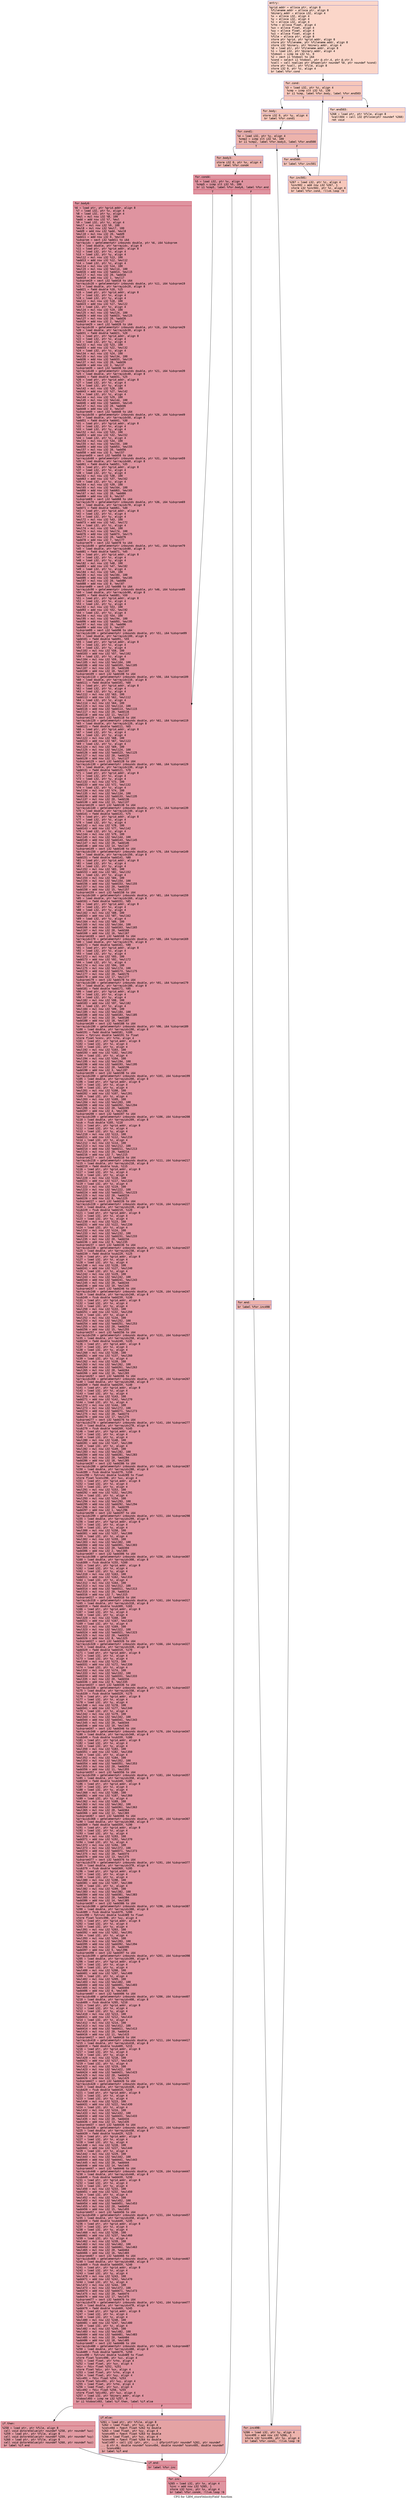 digraph "CFG for 'LBM_storeVelocityField' function" {
	label="CFG for 'LBM_storeVelocityField' function";

	Node0x5598b3dcbe60 [shape=record,color="#3d50c3ff", style=filled, fillcolor="#f6a38570" fontname="Courier",label="{entry:\l|  %grid.addr = alloca ptr, align 8\l  %filename.addr = alloca ptr, align 8\l  %binary.addr = alloca i32, align 4\l  %x = alloca i32, align 4\l  %y = alloca i32, align 4\l  %z = alloca i32, align 4\l  %rho = alloca float, align 4\l  %ux = alloca float, align 4\l  %uy = alloca float, align 4\l  %uz = alloca float, align 4\l  %file = alloca ptr, align 8\l  store ptr %grid, ptr %grid.addr, align 8\l  store ptr %filename, ptr %filename.addr, align 8\l  store i32 %binary, ptr %binary.addr, align 4\l  %0 = load ptr, ptr %filename.addr, align 8\l  %1 = load i32, ptr %binary.addr, align 4\l  %tobool = icmp ne i32 %1, 0\l  %2 = zext i1 %tobool to i64\l  %cond = select i1 %tobool, ptr @.str.4, ptr @.str.5\l  %call = call noalias ptr @fopen(ptr noundef %0, ptr noundef %cond)\l  store ptr %call, ptr %file, align 8\l  store i32 0, ptr %z, align 4\l  br label %for.cond\l}"];
	Node0x5598b3dcbe60 -> Node0x5598b3dd5670[tooltip="entry -> for.cond\nProbability 100.00%" ];
	Node0x5598b3dd5670 [shape=record,color="#3d50c3ff", style=filled, fillcolor="#ec7f6370" fontname="Courier",label="{for.cond:\l|  %3 = load i32, ptr %z, align 4\l  %cmp = icmp slt i32 %3, 130\l  br i1 %cmp, label %for.body, label %for.end503\l|{<s0>T|<s1>F}}"];
	Node0x5598b3dd5670:s0 -> Node0x5598b3dd5860[tooltip="for.cond -> for.body\nProbability 96.88%" ];
	Node0x5598b3dd5670:s1 -> Node0x5598b3dd58e0[tooltip="for.cond -> for.end503\nProbability 3.12%" ];
	Node0x5598b3dd5860 [shape=record,color="#3d50c3ff", style=filled, fillcolor="#ec7f6370" fontname="Courier",label="{for.body:\l|  store i32 0, ptr %y, align 4\l  br label %for.cond1\l}"];
	Node0x5598b3dd5860 -> Node0x5598b3dd5ab0[tooltip="for.body -> for.cond1\nProbability 100.00%" ];
	Node0x5598b3dd5ab0 [shape=record,color="#3d50c3ff", style=filled, fillcolor="#d6524470" fontname="Courier",label="{for.cond1:\l|  %4 = load i32, ptr %y, align 4\l  %cmp2 = icmp slt i32 %4, 100\l  br i1 %cmp2, label %for.body3, label %for.end500\l|{<s0>T|<s1>F}}"];
	Node0x5598b3dd5ab0:s0 -> Node0x5598b3dd5cd0[tooltip="for.cond1 -> for.body3\nProbability 96.88%" ];
	Node0x5598b3dd5ab0:s1 -> Node0x5598b3dd6070[tooltip="for.cond1 -> for.end500\nProbability 3.12%" ];
	Node0x5598b3dd5cd0 [shape=record,color="#3d50c3ff", style=filled, fillcolor="#d6524470" fontname="Courier",label="{for.body3:\l|  store i32 0, ptr %x, align 4\l  br label %for.cond4\l}"];
	Node0x5598b3dd5cd0 -> Node0x5598b3dd6240[tooltip="for.body3 -> for.cond4\nProbability 100.00%" ];
	Node0x5598b3dd6240 [shape=record,color="#b70d28ff", style=filled, fillcolor="#b70d2870" fontname="Courier",label="{for.cond4:\l|  %5 = load i32, ptr %x, align 4\l  %cmp5 = icmp slt i32 %5, 100\l  br i1 %cmp5, label %for.body6, label %for.end\l|{<s0>T|<s1>F}}"];
	Node0x5598b3dd6240:s0 -> Node0x5598b3dd6460[tooltip="for.cond4 -> for.body6\nProbability 96.88%" ];
	Node0x5598b3dd6240:s1 -> Node0x5598b3dd64e0[tooltip="for.cond4 -> for.end\nProbability 3.12%" ];
	Node0x5598b3dd6460 [shape=record,color="#b70d28ff", style=filled, fillcolor="#b70d2870" fontname="Courier",label="{for.body6:\l|  %6 = load ptr, ptr %grid.addr, align 8\l  %7 = load i32, ptr %x, align 4\l  %8 = load i32, ptr %y, align 4\l  %mul = mul nsw i32 %8, 100\l  %add = add nsw i32 %7, %mul\l  %9 = load i32, ptr %z, align 4\l  %mul7 = mul nsw i32 %9, 100\l  %mul8 = mul nsw i32 %mul7, 100\l  %add9 = add nsw i32 %add, %mul8\l  %mul10 = mul nsw i32 20, %add9\l  %add11 = add nsw i32 0, %mul10\l  %idxprom = sext i32 %add11 to i64\l  %arrayidx = getelementptr inbounds double, ptr %6, i64 %idxprom\l  %10 = load double, ptr %arrayidx, align 8\l  %11 = load ptr, ptr %grid.addr, align 8\l  %12 = load i32, ptr %x, align 4\l  %13 = load i32, ptr %y, align 4\l  %mul12 = mul nsw i32 %13, 100\l  %add13 = add nsw i32 %12, %mul12\l  %14 = load i32, ptr %z, align 4\l  %mul14 = mul nsw i32 %14, 100\l  %mul15 = mul nsw i32 %mul14, 100\l  %add16 = add nsw i32 %add13, %mul15\l  %mul17 = mul nsw i32 20, %add16\l  %add18 = add nsw i32 1, %mul17\l  %idxprom19 = sext i32 %add18 to i64\l  %arrayidx20 = getelementptr inbounds double, ptr %11, i64 %idxprom19\l  %15 = load double, ptr %arrayidx20, align 8\l  %add21 = fadd double %10, %15\l  %16 = load ptr, ptr %grid.addr, align 8\l  %17 = load i32, ptr %x, align 4\l  %18 = load i32, ptr %y, align 4\l  %mul22 = mul nsw i32 %18, 100\l  %add23 = add nsw i32 %17, %mul22\l  %19 = load i32, ptr %z, align 4\l  %mul24 = mul nsw i32 %19, 100\l  %mul25 = mul nsw i32 %mul24, 100\l  %add26 = add nsw i32 %add23, %mul25\l  %mul27 = mul nsw i32 20, %add26\l  %add28 = add nsw i32 2, %mul27\l  %idxprom29 = sext i32 %add28 to i64\l  %arrayidx30 = getelementptr inbounds double, ptr %16, i64 %idxprom29\l  %20 = load double, ptr %arrayidx30, align 8\l  %add31 = fadd double %add21, %20\l  %21 = load ptr, ptr %grid.addr, align 8\l  %22 = load i32, ptr %x, align 4\l  %23 = load i32, ptr %y, align 4\l  %mul32 = mul nsw i32 %23, 100\l  %add33 = add nsw i32 %22, %mul32\l  %24 = load i32, ptr %z, align 4\l  %mul34 = mul nsw i32 %24, 100\l  %mul35 = mul nsw i32 %mul34, 100\l  %add36 = add nsw i32 %add33, %mul35\l  %mul37 = mul nsw i32 20, %add36\l  %add38 = add nsw i32 3, %mul37\l  %idxprom39 = sext i32 %add38 to i64\l  %arrayidx40 = getelementptr inbounds double, ptr %21, i64 %idxprom39\l  %25 = load double, ptr %arrayidx40, align 8\l  %add41 = fadd double %add31, %25\l  %26 = load ptr, ptr %grid.addr, align 8\l  %27 = load i32, ptr %x, align 4\l  %28 = load i32, ptr %y, align 4\l  %mul42 = mul nsw i32 %28, 100\l  %add43 = add nsw i32 %27, %mul42\l  %29 = load i32, ptr %z, align 4\l  %mul44 = mul nsw i32 %29, 100\l  %mul45 = mul nsw i32 %mul44, 100\l  %add46 = add nsw i32 %add43, %mul45\l  %mul47 = mul nsw i32 20, %add46\l  %add48 = add nsw i32 4, %mul47\l  %idxprom49 = sext i32 %add48 to i64\l  %arrayidx50 = getelementptr inbounds double, ptr %26, i64 %idxprom49\l  %30 = load double, ptr %arrayidx50, align 8\l  %add51 = fadd double %add41, %30\l  %31 = load ptr, ptr %grid.addr, align 8\l  %32 = load i32, ptr %x, align 4\l  %33 = load i32, ptr %y, align 4\l  %mul52 = mul nsw i32 %33, 100\l  %add53 = add nsw i32 %32, %mul52\l  %34 = load i32, ptr %z, align 4\l  %mul54 = mul nsw i32 %34, 100\l  %mul55 = mul nsw i32 %mul54, 100\l  %add56 = add nsw i32 %add53, %mul55\l  %mul57 = mul nsw i32 20, %add56\l  %add58 = add nsw i32 5, %mul57\l  %idxprom59 = sext i32 %add58 to i64\l  %arrayidx60 = getelementptr inbounds double, ptr %31, i64 %idxprom59\l  %35 = load double, ptr %arrayidx60, align 8\l  %add61 = fadd double %add51, %35\l  %36 = load ptr, ptr %grid.addr, align 8\l  %37 = load i32, ptr %x, align 4\l  %38 = load i32, ptr %y, align 4\l  %mul62 = mul nsw i32 %38, 100\l  %add63 = add nsw i32 %37, %mul62\l  %39 = load i32, ptr %z, align 4\l  %mul64 = mul nsw i32 %39, 100\l  %mul65 = mul nsw i32 %mul64, 100\l  %add66 = add nsw i32 %add63, %mul65\l  %mul67 = mul nsw i32 20, %add66\l  %add68 = add nsw i32 6, %mul67\l  %idxprom69 = sext i32 %add68 to i64\l  %arrayidx70 = getelementptr inbounds double, ptr %36, i64 %idxprom69\l  %40 = load double, ptr %arrayidx70, align 8\l  %add71 = fadd double %add61, %40\l  %41 = load ptr, ptr %grid.addr, align 8\l  %42 = load i32, ptr %x, align 4\l  %43 = load i32, ptr %y, align 4\l  %mul72 = mul nsw i32 %43, 100\l  %add73 = add nsw i32 %42, %mul72\l  %44 = load i32, ptr %z, align 4\l  %mul74 = mul nsw i32 %44, 100\l  %mul75 = mul nsw i32 %mul74, 100\l  %add76 = add nsw i32 %add73, %mul75\l  %mul77 = mul nsw i32 20, %add76\l  %add78 = add nsw i32 7, %mul77\l  %idxprom79 = sext i32 %add78 to i64\l  %arrayidx80 = getelementptr inbounds double, ptr %41, i64 %idxprom79\l  %45 = load double, ptr %arrayidx80, align 8\l  %add81 = fadd double %add71, %45\l  %46 = load ptr, ptr %grid.addr, align 8\l  %47 = load i32, ptr %x, align 4\l  %48 = load i32, ptr %y, align 4\l  %mul82 = mul nsw i32 %48, 100\l  %add83 = add nsw i32 %47, %mul82\l  %49 = load i32, ptr %z, align 4\l  %mul84 = mul nsw i32 %49, 100\l  %mul85 = mul nsw i32 %mul84, 100\l  %add86 = add nsw i32 %add83, %mul85\l  %mul87 = mul nsw i32 20, %add86\l  %add88 = add nsw i32 8, %mul87\l  %idxprom89 = sext i32 %add88 to i64\l  %arrayidx90 = getelementptr inbounds double, ptr %46, i64 %idxprom89\l  %50 = load double, ptr %arrayidx90, align 8\l  %add91 = fadd double %add81, %50\l  %51 = load ptr, ptr %grid.addr, align 8\l  %52 = load i32, ptr %x, align 4\l  %53 = load i32, ptr %y, align 4\l  %mul92 = mul nsw i32 %53, 100\l  %add93 = add nsw i32 %52, %mul92\l  %54 = load i32, ptr %z, align 4\l  %mul94 = mul nsw i32 %54, 100\l  %mul95 = mul nsw i32 %mul94, 100\l  %add96 = add nsw i32 %add93, %mul95\l  %mul97 = mul nsw i32 20, %add96\l  %add98 = add nsw i32 9, %mul97\l  %idxprom99 = sext i32 %add98 to i64\l  %arrayidx100 = getelementptr inbounds double, ptr %51, i64 %idxprom99\l  %55 = load double, ptr %arrayidx100, align 8\l  %add101 = fadd double %add91, %55\l  %56 = load ptr, ptr %grid.addr, align 8\l  %57 = load i32, ptr %x, align 4\l  %58 = load i32, ptr %y, align 4\l  %mul102 = mul nsw i32 %58, 100\l  %add103 = add nsw i32 %57, %mul102\l  %59 = load i32, ptr %z, align 4\l  %mul104 = mul nsw i32 %59, 100\l  %mul105 = mul nsw i32 %mul104, 100\l  %add106 = add nsw i32 %add103, %mul105\l  %mul107 = mul nsw i32 20, %add106\l  %add108 = add nsw i32 10, %mul107\l  %idxprom109 = sext i32 %add108 to i64\l  %arrayidx110 = getelementptr inbounds double, ptr %56, i64 %idxprom109\l  %60 = load double, ptr %arrayidx110, align 8\l  %add111 = fadd double %add101, %60\l  %61 = load ptr, ptr %grid.addr, align 8\l  %62 = load i32, ptr %x, align 4\l  %63 = load i32, ptr %y, align 4\l  %mul112 = mul nsw i32 %63, 100\l  %add113 = add nsw i32 %62, %mul112\l  %64 = load i32, ptr %z, align 4\l  %mul114 = mul nsw i32 %64, 100\l  %mul115 = mul nsw i32 %mul114, 100\l  %add116 = add nsw i32 %add113, %mul115\l  %mul117 = mul nsw i32 20, %add116\l  %add118 = add nsw i32 11, %mul117\l  %idxprom119 = sext i32 %add118 to i64\l  %arrayidx120 = getelementptr inbounds double, ptr %61, i64 %idxprom119\l  %65 = load double, ptr %arrayidx120, align 8\l  %add121 = fadd double %add111, %65\l  %66 = load ptr, ptr %grid.addr, align 8\l  %67 = load i32, ptr %x, align 4\l  %68 = load i32, ptr %y, align 4\l  %mul122 = mul nsw i32 %68, 100\l  %add123 = add nsw i32 %67, %mul122\l  %69 = load i32, ptr %z, align 4\l  %mul124 = mul nsw i32 %69, 100\l  %mul125 = mul nsw i32 %mul124, 100\l  %add126 = add nsw i32 %add123, %mul125\l  %mul127 = mul nsw i32 20, %add126\l  %add128 = add nsw i32 12, %mul127\l  %idxprom129 = sext i32 %add128 to i64\l  %arrayidx130 = getelementptr inbounds double, ptr %66, i64 %idxprom129\l  %70 = load double, ptr %arrayidx130, align 8\l  %add131 = fadd double %add121, %70\l  %71 = load ptr, ptr %grid.addr, align 8\l  %72 = load i32, ptr %x, align 4\l  %73 = load i32, ptr %y, align 4\l  %mul132 = mul nsw i32 %73, 100\l  %add133 = add nsw i32 %72, %mul132\l  %74 = load i32, ptr %z, align 4\l  %mul134 = mul nsw i32 %74, 100\l  %mul135 = mul nsw i32 %mul134, 100\l  %add136 = add nsw i32 %add133, %mul135\l  %mul137 = mul nsw i32 20, %add136\l  %add138 = add nsw i32 13, %mul137\l  %idxprom139 = sext i32 %add138 to i64\l  %arrayidx140 = getelementptr inbounds double, ptr %71, i64 %idxprom139\l  %75 = load double, ptr %arrayidx140, align 8\l  %add141 = fadd double %add131, %75\l  %76 = load ptr, ptr %grid.addr, align 8\l  %77 = load i32, ptr %x, align 4\l  %78 = load i32, ptr %y, align 4\l  %mul142 = mul nsw i32 %78, 100\l  %add143 = add nsw i32 %77, %mul142\l  %79 = load i32, ptr %z, align 4\l  %mul144 = mul nsw i32 %79, 100\l  %mul145 = mul nsw i32 %mul144, 100\l  %add146 = add nsw i32 %add143, %mul145\l  %mul147 = mul nsw i32 20, %add146\l  %add148 = add nsw i32 14, %mul147\l  %idxprom149 = sext i32 %add148 to i64\l  %arrayidx150 = getelementptr inbounds double, ptr %76, i64 %idxprom149\l  %80 = load double, ptr %arrayidx150, align 8\l  %add151 = fadd double %add141, %80\l  %81 = load ptr, ptr %grid.addr, align 8\l  %82 = load i32, ptr %x, align 4\l  %83 = load i32, ptr %y, align 4\l  %mul152 = mul nsw i32 %83, 100\l  %add153 = add nsw i32 %82, %mul152\l  %84 = load i32, ptr %z, align 4\l  %mul154 = mul nsw i32 %84, 100\l  %mul155 = mul nsw i32 %mul154, 100\l  %add156 = add nsw i32 %add153, %mul155\l  %mul157 = mul nsw i32 20, %add156\l  %add158 = add nsw i32 15, %mul157\l  %idxprom159 = sext i32 %add158 to i64\l  %arrayidx160 = getelementptr inbounds double, ptr %81, i64 %idxprom159\l  %85 = load double, ptr %arrayidx160, align 8\l  %add161 = fadd double %add151, %85\l  %86 = load ptr, ptr %grid.addr, align 8\l  %87 = load i32, ptr %x, align 4\l  %88 = load i32, ptr %y, align 4\l  %mul162 = mul nsw i32 %88, 100\l  %add163 = add nsw i32 %87, %mul162\l  %89 = load i32, ptr %z, align 4\l  %mul164 = mul nsw i32 %89, 100\l  %mul165 = mul nsw i32 %mul164, 100\l  %add166 = add nsw i32 %add163, %mul165\l  %mul167 = mul nsw i32 20, %add166\l  %add168 = add nsw i32 16, %mul167\l  %idxprom169 = sext i32 %add168 to i64\l  %arrayidx170 = getelementptr inbounds double, ptr %86, i64 %idxprom169\l  %90 = load double, ptr %arrayidx170, align 8\l  %add171 = fadd double %add161, %90\l  %91 = load ptr, ptr %grid.addr, align 8\l  %92 = load i32, ptr %x, align 4\l  %93 = load i32, ptr %y, align 4\l  %mul172 = mul nsw i32 %93, 100\l  %add173 = add nsw i32 %92, %mul172\l  %94 = load i32, ptr %z, align 4\l  %mul174 = mul nsw i32 %94, 100\l  %mul175 = mul nsw i32 %mul174, 100\l  %add176 = add nsw i32 %add173, %mul175\l  %mul177 = mul nsw i32 20, %add176\l  %add178 = add nsw i32 17, %mul177\l  %idxprom179 = sext i32 %add178 to i64\l  %arrayidx180 = getelementptr inbounds double, ptr %91, i64 %idxprom179\l  %95 = load double, ptr %arrayidx180, align 8\l  %add181 = fadd double %add171, %95\l  %96 = load ptr, ptr %grid.addr, align 8\l  %97 = load i32, ptr %x, align 4\l  %98 = load i32, ptr %y, align 4\l  %mul182 = mul nsw i32 %98, 100\l  %add183 = add nsw i32 %97, %mul182\l  %99 = load i32, ptr %z, align 4\l  %mul184 = mul nsw i32 %99, 100\l  %mul185 = mul nsw i32 %mul184, 100\l  %add186 = add nsw i32 %add183, %mul185\l  %mul187 = mul nsw i32 20, %add186\l  %add188 = add nsw i32 18, %mul187\l  %idxprom189 = sext i32 %add188 to i64\l  %arrayidx190 = getelementptr inbounds double, ptr %96, i64 %idxprom189\l  %100 = load double, ptr %arrayidx190, align 8\l  %add191 = fadd double %add181, %100\l  %conv = fptrunc double %add191 to float\l  store float %conv, ptr %rho, align 4\l  %101 = load ptr, ptr %grid.addr, align 8\l  %102 = load i32, ptr %x, align 4\l  %103 = load i32, ptr %y, align 4\l  %mul192 = mul nsw i32 %103, 100\l  %add193 = add nsw i32 %102, %mul192\l  %104 = load i32, ptr %z, align 4\l  %mul194 = mul nsw i32 %104, 100\l  %mul195 = mul nsw i32 %mul194, 100\l  %add196 = add nsw i32 %add193, %mul195\l  %mul197 = mul nsw i32 20, %add196\l  %add198 = add nsw i32 3, %mul197\l  %idxprom199 = sext i32 %add198 to i64\l  %arrayidx200 = getelementptr inbounds double, ptr %101, i64 %idxprom199\l  %105 = load double, ptr %arrayidx200, align 8\l  %106 = load ptr, ptr %grid.addr, align 8\l  %107 = load i32, ptr %x, align 4\l  %108 = load i32, ptr %y, align 4\l  %mul201 = mul nsw i32 %108, 100\l  %add202 = add nsw i32 %107, %mul201\l  %109 = load i32, ptr %z, align 4\l  %mul203 = mul nsw i32 %109, 100\l  %mul204 = mul nsw i32 %mul203, 100\l  %add205 = add nsw i32 %add202, %mul204\l  %mul206 = mul nsw i32 20, %add205\l  %add207 = add nsw i32 4, %mul206\l  %idxprom208 = sext i32 %add207 to i64\l  %arrayidx209 = getelementptr inbounds double, ptr %106, i64 %idxprom208\l  %110 = load double, ptr %arrayidx209, align 8\l  %sub = fsub double %105, %110\l  %111 = load ptr, ptr %grid.addr, align 8\l  %112 = load i32, ptr %x, align 4\l  %113 = load i32, ptr %y, align 4\l  %mul210 = mul nsw i32 %113, 100\l  %add211 = add nsw i32 %112, %mul210\l  %114 = load i32, ptr %z, align 4\l  %mul212 = mul nsw i32 %114, 100\l  %mul213 = mul nsw i32 %mul212, 100\l  %add214 = add nsw i32 %add211, %mul213\l  %mul215 = mul nsw i32 20, %add214\l  %add216 = add nsw i32 7, %mul215\l  %idxprom217 = sext i32 %add216 to i64\l  %arrayidx218 = getelementptr inbounds double, ptr %111, i64 %idxprom217\l  %115 = load double, ptr %arrayidx218, align 8\l  %add219 = fadd double %sub, %115\l  %116 = load ptr, ptr %grid.addr, align 8\l  %117 = load i32, ptr %x, align 4\l  %118 = load i32, ptr %y, align 4\l  %mul220 = mul nsw i32 %118, 100\l  %add221 = add nsw i32 %117, %mul220\l  %119 = load i32, ptr %z, align 4\l  %mul222 = mul nsw i32 %119, 100\l  %mul223 = mul nsw i32 %mul222, 100\l  %add224 = add nsw i32 %add221, %mul223\l  %mul225 = mul nsw i32 20, %add224\l  %add226 = add nsw i32 8, %mul225\l  %idxprom227 = sext i32 %add226 to i64\l  %arrayidx228 = getelementptr inbounds double, ptr %116, i64 %idxprom227\l  %120 = load double, ptr %arrayidx228, align 8\l  %sub229 = fsub double %add219, %120\l  %121 = load ptr, ptr %grid.addr, align 8\l  %122 = load i32, ptr %x, align 4\l  %123 = load i32, ptr %y, align 4\l  %mul230 = mul nsw i32 %123, 100\l  %add231 = add nsw i32 %122, %mul230\l  %124 = load i32, ptr %z, align 4\l  %mul232 = mul nsw i32 %124, 100\l  %mul233 = mul nsw i32 %mul232, 100\l  %add234 = add nsw i32 %add231, %mul233\l  %mul235 = mul nsw i32 20, %add234\l  %add236 = add nsw i32 9, %mul235\l  %idxprom237 = sext i32 %add236 to i64\l  %arrayidx238 = getelementptr inbounds double, ptr %121, i64 %idxprom237\l  %125 = load double, ptr %arrayidx238, align 8\l  %add239 = fadd double %sub229, %125\l  %126 = load ptr, ptr %grid.addr, align 8\l  %127 = load i32, ptr %x, align 4\l  %128 = load i32, ptr %y, align 4\l  %mul240 = mul nsw i32 %128, 100\l  %add241 = add nsw i32 %127, %mul240\l  %129 = load i32, ptr %z, align 4\l  %mul242 = mul nsw i32 %129, 100\l  %mul243 = mul nsw i32 %mul242, 100\l  %add244 = add nsw i32 %add241, %mul243\l  %mul245 = mul nsw i32 20, %add244\l  %add246 = add nsw i32 10, %mul245\l  %idxprom247 = sext i32 %add246 to i64\l  %arrayidx248 = getelementptr inbounds double, ptr %126, i64 %idxprom247\l  %130 = load double, ptr %arrayidx248, align 8\l  %sub249 = fsub double %add239, %130\l  %131 = load ptr, ptr %grid.addr, align 8\l  %132 = load i32, ptr %x, align 4\l  %133 = load i32, ptr %y, align 4\l  %mul250 = mul nsw i32 %133, 100\l  %add251 = add nsw i32 %132, %mul250\l  %134 = load i32, ptr %z, align 4\l  %mul252 = mul nsw i32 %134, 100\l  %mul253 = mul nsw i32 %mul252, 100\l  %add254 = add nsw i32 %add251, %mul253\l  %mul255 = mul nsw i32 20, %add254\l  %add256 = add nsw i32 15, %mul255\l  %idxprom257 = sext i32 %add256 to i64\l  %arrayidx258 = getelementptr inbounds double, ptr %131, i64 %idxprom257\l  %135 = load double, ptr %arrayidx258, align 8\l  %add259 = fadd double %sub249, %135\l  %136 = load ptr, ptr %grid.addr, align 8\l  %137 = load i32, ptr %x, align 4\l  %138 = load i32, ptr %y, align 4\l  %mul260 = mul nsw i32 %138, 100\l  %add261 = add nsw i32 %137, %mul260\l  %139 = load i32, ptr %z, align 4\l  %mul262 = mul nsw i32 %139, 100\l  %mul263 = mul nsw i32 %mul262, 100\l  %add264 = add nsw i32 %add261, %mul263\l  %mul265 = mul nsw i32 20, %add264\l  %add266 = add nsw i32 16, %mul265\l  %idxprom267 = sext i32 %add266 to i64\l  %arrayidx268 = getelementptr inbounds double, ptr %136, i64 %idxprom267\l  %140 = load double, ptr %arrayidx268, align 8\l  %add269 = fadd double %add259, %140\l  %141 = load ptr, ptr %grid.addr, align 8\l  %142 = load i32, ptr %x, align 4\l  %143 = load i32, ptr %y, align 4\l  %mul270 = mul nsw i32 %143, 100\l  %add271 = add nsw i32 %142, %mul270\l  %144 = load i32, ptr %z, align 4\l  %mul272 = mul nsw i32 %144, 100\l  %mul273 = mul nsw i32 %mul272, 100\l  %add274 = add nsw i32 %add271, %mul273\l  %mul275 = mul nsw i32 20, %add274\l  %add276 = add nsw i32 17, %mul275\l  %idxprom277 = sext i32 %add276 to i64\l  %arrayidx278 = getelementptr inbounds double, ptr %141, i64 %idxprom277\l  %145 = load double, ptr %arrayidx278, align 8\l  %sub279 = fsub double %add269, %145\l  %146 = load ptr, ptr %grid.addr, align 8\l  %147 = load i32, ptr %x, align 4\l  %148 = load i32, ptr %y, align 4\l  %mul280 = mul nsw i32 %148, 100\l  %add281 = add nsw i32 %147, %mul280\l  %149 = load i32, ptr %z, align 4\l  %mul282 = mul nsw i32 %149, 100\l  %mul283 = mul nsw i32 %mul282, 100\l  %add284 = add nsw i32 %add281, %mul283\l  %mul285 = mul nsw i32 20, %add284\l  %add286 = add nsw i32 18, %mul285\l  %idxprom287 = sext i32 %add286 to i64\l  %arrayidx288 = getelementptr inbounds double, ptr %146, i64 %idxprom287\l  %150 = load double, ptr %arrayidx288, align 8\l  %sub289 = fsub double %sub279, %150\l  %conv290 = fptrunc double %sub289 to float\l  store float %conv290, ptr %ux, align 4\l  %151 = load ptr, ptr %grid.addr, align 8\l  %152 = load i32, ptr %x, align 4\l  %153 = load i32, ptr %y, align 4\l  %mul291 = mul nsw i32 %153, 100\l  %add292 = add nsw i32 %152, %mul291\l  %154 = load i32, ptr %z, align 4\l  %mul293 = mul nsw i32 %154, 100\l  %mul294 = mul nsw i32 %mul293, 100\l  %add295 = add nsw i32 %add292, %mul294\l  %mul296 = mul nsw i32 20, %add295\l  %add297 = add nsw i32 1, %mul296\l  %idxprom298 = sext i32 %add297 to i64\l  %arrayidx299 = getelementptr inbounds double, ptr %151, i64 %idxprom298\l  %155 = load double, ptr %arrayidx299, align 8\l  %156 = load ptr, ptr %grid.addr, align 8\l  %157 = load i32, ptr %x, align 4\l  %158 = load i32, ptr %y, align 4\l  %mul300 = mul nsw i32 %158, 100\l  %add301 = add nsw i32 %157, %mul300\l  %159 = load i32, ptr %z, align 4\l  %mul302 = mul nsw i32 %159, 100\l  %mul303 = mul nsw i32 %mul302, 100\l  %add304 = add nsw i32 %add301, %mul303\l  %mul305 = mul nsw i32 20, %add304\l  %add306 = add nsw i32 2, %mul305\l  %idxprom307 = sext i32 %add306 to i64\l  %arrayidx308 = getelementptr inbounds double, ptr %156, i64 %idxprom307\l  %160 = load double, ptr %arrayidx308, align 8\l  %sub309 = fsub double %155, %160\l  %161 = load ptr, ptr %grid.addr, align 8\l  %162 = load i32, ptr %x, align 4\l  %163 = load i32, ptr %y, align 4\l  %mul310 = mul nsw i32 %163, 100\l  %add311 = add nsw i32 %162, %mul310\l  %164 = load i32, ptr %z, align 4\l  %mul312 = mul nsw i32 %164, 100\l  %mul313 = mul nsw i32 %mul312, 100\l  %add314 = add nsw i32 %add311, %mul313\l  %mul315 = mul nsw i32 20, %add314\l  %add316 = add nsw i32 7, %mul315\l  %idxprom317 = sext i32 %add316 to i64\l  %arrayidx318 = getelementptr inbounds double, ptr %161, i64 %idxprom317\l  %165 = load double, ptr %arrayidx318, align 8\l  %add319 = fadd double %sub309, %165\l  %166 = load ptr, ptr %grid.addr, align 8\l  %167 = load i32, ptr %x, align 4\l  %168 = load i32, ptr %y, align 4\l  %mul320 = mul nsw i32 %168, 100\l  %add321 = add nsw i32 %167, %mul320\l  %169 = load i32, ptr %z, align 4\l  %mul322 = mul nsw i32 %169, 100\l  %mul323 = mul nsw i32 %mul322, 100\l  %add324 = add nsw i32 %add321, %mul323\l  %mul325 = mul nsw i32 20, %add324\l  %add326 = add nsw i32 8, %mul325\l  %idxprom327 = sext i32 %add326 to i64\l  %arrayidx328 = getelementptr inbounds double, ptr %166, i64 %idxprom327\l  %170 = load double, ptr %arrayidx328, align 8\l  %add329 = fadd double %add319, %170\l  %171 = load ptr, ptr %grid.addr, align 8\l  %172 = load i32, ptr %x, align 4\l  %173 = load i32, ptr %y, align 4\l  %mul330 = mul nsw i32 %173, 100\l  %add331 = add nsw i32 %172, %mul330\l  %174 = load i32, ptr %z, align 4\l  %mul332 = mul nsw i32 %174, 100\l  %mul333 = mul nsw i32 %mul332, 100\l  %add334 = add nsw i32 %add331, %mul333\l  %mul335 = mul nsw i32 20, %add334\l  %add336 = add nsw i32 9, %mul335\l  %idxprom337 = sext i32 %add336 to i64\l  %arrayidx338 = getelementptr inbounds double, ptr %171, i64 %idxprom337\l  %175 = load double, ptr %arrayidx338, align 8\l  %sub339 = fsub double %add329, %175\l  %176 = load ptr, ptr %grid.addr, align 8\l  %177 = load i32, ptr %x, align 4\l  %178 = load i32, ptr %y, align 4\l  %mul340 = mul nsw i32 %178, 100\l  %add341 = add nsw i32 %177, %mul340\l  %179 = load i32, ptr %z, align 4\l  %mul342 = mul nsw i32 %179, 100\l  %mul343 = mul nsw i32 %mul342, 100\l  %add344 = add nsw i32 %add341, %mul343\l  %mul345 = mul nsw i32 20, %add344\l  %add346 = add nsw i32 10, %mul345\l  %idxprom347 = sext i32 %add346 to i64\l  %arrayidx348 = getelementptr inbounds double, ptr %176, i64 %idxprom347\l  %180 = load double, ptr %arrayidx348, align 8\l  %sub349 = fsub double %sub339, %180\l  %181 = load ptr, ptr %grid.addr, align 8\l  %182 = load i32, ptr %x, align 4\l  %183 = load i32, ptr %y, align 4\l  %mul350 = mul nsw i32 %183, 100\l  %add351 = add nsw i32 %182, %mul350\l  %184 = load i32, ptr %z, align 4\l  %mul352 = mul nsw i32 %184, 100\l  %mul353 = mul nsw i32 %mul352, 100\l  %add354 = add nsw i32 %add351, %mul353\l  %mul355 = mul nsw i32 20, %add354\l  %add356 = add nsw i32 11, %mul355\l  %idxprom357 = sext i32 %add356 to i64\l  %arrayidx358 = getelementptr inbounds double, ptr %181, i64 %idxprom357\l  %185 = load double, ptr %arrayidx358, align 8\l  %add359 = fadd double %sub349, %185\l  %186 = load ptr, ptr %grid.addr, align 8\l  %187 = load i32, ptr %x, align 4\l  %188 = load i32, ptr %y, align 4\l  %mul360 = mul nsw i32 %188, 100\l  %add361 = add nsw i32 %187, %mul360\l  %189 = load i32, ptr %z, align 4\l  %mul362 = mul nsw i32 %189, 100\l  %mul363 = mul nsw i32 %mul362, 100\l  %add364 = add nsw i32 %add361, %mul363\l  %mul365 = mul nsw i32 20, %add364\l  %add366 = add nsw i32 12, %mul365\l  %idxprom367 = sext i32 %add366 to i64\l  %arrayidx368 = getelementptr inbounds double, ptr %186, i64 %idxprom367\l  %190 = load double, ptr %arrayidx368, align 8\l  %add369 = fadd double %add359, %190\l  %191 = load ptr, ptr %grid.addr, align 8\l  %192 = load i32, ptr %x, align 4\l  %193 = load i32, ptr %y, align 4\l  %mul370 = mul nsw i32 %193, 100\l  %add371 = add nsw i32 %192, %mul370\l  %194 = load i32, ptr %z, align 4\l  %mul372 = mul nsw i32 %194, 100\l  %mul373 = mul nsw i32 %mul372, 100\l  %add374 = add nsw i32 %add371, %mul373\l  %mul375 = mul nsw i32 20, %add374\l  %add376 = add nsw i32 13, %mul375\l  %idxprom377 = sext i32 %add376 to i64\l  %arrayidx378 = getelementptr inbounds double, ptr %191, i64 %idxprom377\l  %195 = load double, ptr %arrayidx378, align 8\l  %sub379 = fsub double %add369, %195\l  %196 = load ptr, ptr %grid.addr, align 8\l  %197 = load i32, ptr %x, align 4\l  %198 = load i32, ptr %y, align 4\l  %mul380 = mul nsw i32 %198, 100\l  %add381 = add nsw i32 %197, %mul380\l  %199 = load i32, ptr %z, align 4\l  %mul382 = mul nsw i32 %199, 100\l  %mul383 = mul nsw i32 %mul382, 100\l  %add384 = add nsw i32 %add381, %mul383\l  %mul385 = mul nsw i32 20, %add384\l  %add386 = add nsw i32 14, %mul385\l  %idxprom387 = sext i32 %add386 to i64\l  %arrayidx388 = getelementptr inbounds double, ptr %196, i64 %idxprom387\l  %200 = load double, ptr %arrayidx388, align 8\l  %sub389 = fsub double %sub379, %200\l  %conv390 = fptrunc double %sub389 to float\l  store float %conv390, ptr %uy, align 4\l  %201 = load ptr, ptr %grid.addr, align 8\l  %202 = load i32, ptr %x, align 4\l  %203 = load i32, ptr %y, align 4\l  %mul391 = mul nsw i32 %203, 100\l  %add392 = add nsw i32 %202, %mul391\l  %204 = load i32, ptr %z, align 4\l  %mul393 = mul nsw i32 %204, 100\l  %mul394 = mul nsw i32 %mul393, 100\l  %add395 = add nsw i32 %add392, %mul394\l  %mul396 = mul nsw i32 20, %add395\l  %add397 = add nsw i32 5, %mul396\l  %idxprom398 = sext i32 %add397 to i64\l  %arrayidx399 = getelementptr inbounds double, ptr %201, i64 %idxprom398\l  %205 = load double, ptr %arrayidx399, align 8\l  %206 = load ptr, ptr %grid.addr, align 8\l  %207 = load i32, ptr %x, align 4\l  %208 = load i32, ptr %y, align 4\l  %mul400 = mul nsw i32 %208, 100\l  %add401 = add nsw i32 %207, %mul400\l  %209 = load i32, ptr %z, align 4\l  %mul402 = mul nsw i32 %209, 100\l  %mul403 = mul nsw i32 %mul402, 100\l  %add404 = add nsw i32 %add401, %mul403\l  %mul405 = mul nsw i32 20, %add404\l  %add406 = add nsw i32 6, %mul405\l  %idxprom407 = sext i32 %add406 to i64\l  %arrayidx408 = getelementptr inbounds double, ptr %206, i64 %idxprom407\l  %210 = load double, ptr %arrayidx408, align 8\l  %sub409 = fsub double %205, %210\l  %211 = load ptr, ptr %grid.addr, align 8\l  %212 = load i32, ptr %x, align 4\l  %213 = load i32, ptr %y, align 4\l  %mul410 = mul nsw i32 %213, 100\l  %add411 = add nsw i32 %212, %mul410\l  %214 = load i32, ptr %z, align 4\l  %mul412 = mul nsw i32 %214, 100\l  %mul413 = mul nsw i32 %mul412, 100\l  %add414 = add nsw i32 %add411, %mul413\l  %mul415 = mul nsw i32 20, %add414\l  %add416 = add nsw i32 11, %mul415\l  %idxprom417 = sext i32 %add416 to i64\l  %arrayidx418 = getelementptr inbounds double, ptr %211, i64 %idxprom417\l  %215 = load double, ptr %arrayidx418, align 8\l  %add419 = fadd double %sub409, %215\l  %216 = load ptr, ptr %grid.addr, align 8\l  %217 = load i32, ptr %x, align 4\l  %218 = load i32, ptr %y, align 4\l  %mul420 = mul nsw i32 %218, 100\l  %add421 = add nsw i32 %217, %mul420\l  %219 = load i32, ptr %z, align 4\l  %mul422 = mul nsw i32 %219, 100\l  %mul423 = mul nsw i32 %mul422, 100\l  %add424 = add nsw i32 %add421, %mul423\l  %mul425 = mul nsw i32 20, %add424\l  %add426 = add nsw i32 12, %mul425\l  %idxprom427 = sext i32 %add426 to i64\l  %arrayidx428 = getelementptr inbounds double, ptr %216, i64 %idxprom427\l  %220 = load double, ptr %arrayidx428, align 8\l  %sub429 = fsub double %add419, %220\l  %221 = load ptr, ptr %grid.addr, align 8\l  %222 = load i32, ptr %x, align 4\l  %223 = load i32, ptr %y, align 4\l  %mul430 = mul nsw i32 %223, 100\l  %add431 = add nsw i32 %222, %mul430\l  %224 = load i32, ptr %z, align 4\l  %mul432 = mul nsw i32 %224, 100\l  %mul433 = mul nsw i32 %mul432, 100\l  %add434 = add nsw i32 %add431, %mul433\l  %mul435 = mul nsw i32 20, %add434\l  %add436 = add nsw i32 13, %mul435\l  %idxprom437 = sext i32 %add436 to i64\l  %arrayidx438 = getelementptr inbounds double, ptr %221, i64 %idxprom437\l  %225 = load double, ptr %arrayidx438, align 8\l  %add439 = fadd double %sub429, %225\l  %226 = load ptr, ptr %grid.addr, align 8\l  %227 = load i32, ptr %x, align 4\l  %228 = load i32, ptr %y, align 4\l  %mul440 = mul nsw i32 %228, 100\l  %add441 = add nsw i32 %227, %mul440\l  %229 = load i32, ptr %z, align 4\l  %mul442 = mul nsw i32 %229, 100\l  %mul443 = mul nsw i32 %mul442, 100\l  %add444 = add nsw i32 %add441, %mul443\l  %mul445 = mul nsw i32 20, %add444\l  %add446 = add nsw i32 14, %mul445\l  %idxprom447 = sext i32 %add446 to i64\l  %arrayidx448 = getelementptr inbounds double, ptr %226, i64 %idxprom447\l  %230 = load double, ptr %arrayidx448, align 8\l  %sub449 = fsub double %add439, %230\l  %231 = load ptr, ptr %grid.addr, align 8\l  %232 = load i32, ptr %x, align 4\l  %233 = load i32, ptr %y, align 4\l  %mul450 = mul nsw i32 %233, 100\l  %add451 = add nsw i32 %232, %mul450\l  %234 = load i32, ptr %z, align 4\l  %mul452 = mul nsw i32 %234, 100\l  %mul453 = mul nsw i32 %mul452, 100\l  %add454 = add nsw i32 %add451, %mul453\l  %mul455 = mul nsw i32 20, %add454\l  %add456 = add nsw i32 15, %mul455\l  %idxprom457 = sext i32 %add456 to i64\l  %arrayidx458 = getelementptr inbounds double, ptr %231, i64 %idxprom457\l  %235 = load double, ptr %arrayidx458, align 8\l  %add459 = fadd double %sub449, %235\l  %236 = load ptr, ptr %grid.addr, align 8\l  %237 = load i32, ptr %x, align 4\l  %238 = load i32, ptr %y, align 4\l  %mul460 = mul nsw i32 %238, 100\l  %add461 = add nsw i32 %237, %mul460\l  %239 = load i32, ptr %z, align 4\l  %mul462 = mul nsw i32 %239, 100\l  %mul463 = mul nsw i32 %mul462, 100\l  %add464 = add nsw i32 %add461, %mul463\l  %mul465 = mul nsw i32 20, %add464\l  %add466 = add nsw i32 16, %mul465\l  %idxprom467 = sext i32 %add466 to i64\l  %arrayidx468 = getelementptr inbounds double, ptr %236, i64 %idxprom467\l  %240 = load double, ptr %arrayidx468, align 8\l  %sub469 = fsub double %add459, %240\l  %241 = load ptr, ptr %grid.addr, align 8\l  %242 = load i32, ptr %x, align 4\l  %243 = load i32, ptr %y, align 4\l  %mul470 = mul nsw i32 %243, 100\l  %add471 = add nsw i32 %242, %mul470\l  %244 = load i32, ptr %z, align 4\l  %mul472 = mul nsw i32 %244, 100\l  %mul473 = mul nsw i32 %mul472, 100\l  %add474 = add nsw i32 %add471, %mul473\l  %mul475 = mul nsw i32 20, %add474\l  %add476 = add nsw i32 17, %mul475\l  %idxprom477 = sext i32 %add476 to i64\l  %arrayidx478 = getelementptr inbounds double, ptr %241, i64 %idxprom477\l  %245 = load double, ptr %arrayidx478, align 8\l  %add479 = fadd double %sub469, %245\l  %246 = load ptr, ptr %grid.addr, align 8\l  %247 = load i32, ptr %x, align 4\l  %248 = load i32, ptr %y, align 4\l  %mul480 = mul nsw i32 %248, 100\l  %add481 = add nsw i32 %247, %mul480\l  %249 = load i32, ptr %z, align 4\l  %mul482 = mul nsw i32 %249, 100\l  %mul483 = mul nsw i32 %mul482, 100\l  %add484 = add nsw i32 %add481, %mul483\l  %mul485 = mul nsw i32 20, %add484\l  %add486 = add nsw i32 18, %mul485\l  %idxprom487 = sext i32 %add486 to i64\l  %arrayidx488 = getelementptr inbounds double, ptr %246, i64 %idxprom487\l  %250 = load double, ptr %arrayidx488, align 8\l  %sub489 = fsub double %add479, %250\l  %conv490 = fptrunc double %sub489 to float\l  store float %conv490, ptr %uz, align 4\l  %251 = load float, ptr %rho, align 4\l  %252 = load float, ptr %ux, align 4\l  %div = fdiv float %252, %251\l  store float %div, ptr %ux, align 4\l  %253 = load float, ptr %rho, align 4\l  %254 = load float, ptr %uy, align 4\l  %div491 = fdiv float %254, %253\l  store float %div491, ptr %uy, align 4\l  %255 = load float, ptr %rho, align 4\l  %256 = load float, ptr %uz, align 4\l  %div492 = fdiv float %256, %255\l  store float %div492, ptr %uz, align 4\l  %257 = load i32, ptr %binary.addr, align 4\l  %tobool493 = icmp ne i32 %257, 0\l  br i1 %tobool493, label %if.then, label %if.else\l|{<s0>T|<s1>F}}"];
	Node0x5598b3dd6460:s0 -> Node0x5598b3de8ba0[tooltip="for.body6 -> if.then\nProbability 62.50%" ];
	Node0x5598b3dd6460:s1 -> Node0x5598b3de8c10[tooltip="for.body6 -> if.else\nProbability 37.50%" ];
	Node0x5598b3de8ba0 [shape=record,color="#b70d28ff", style=filled, fillcolor="#bb1b2c70" fontname="Courier",label="{if.then:\l|  %258 = load ptr, ptr %file, align 8\l  call void @storeValue(ptr noundef %258, ptr noundef %ux)\l  %259 = load ptr, ptr %file, align 8\l  call void @storeValue(ptr noundef %259, ptr noundef %uy)\l  %260 = load ptr, ptr %file, align 8\l  call void @storeValue(ptr noundef %260, ptr noundef %uz)\l  br label %if.end\l}"];
	Node0x5598b3de8ba0 -> Node0x5598b3de9300[tooltip="if.then -> if.end\nProbability 100.00%" ];
	Node0x5598b3de8c10 [shape=record,color="#3d50c3ff", style=filled, fillcolor="#c32e3170" fontname="Courier",label="{if.else:\l|  %261 = load ptr, ptr %file, align 8\l  %262 = load float, ptr %ux, align 4\l  %conv494 = fpext float %262 to double\l  %263 = load float, ptr %uy, align 4\l  %conv495 = fpext float %263 to double\l  %264 = load float, ptr %uz, align 4\l  %conv496 = fpext float %264 to double\l  %call497 = call i32 (ptr, ptr, ...) @fprintf(ptr noundef %261, ptr noundef\l... @.str.6, double noundef %conv494, double noundef %conv495, double noundef\l... %conv496)\l  br label %if.end\l}"];
	Node0x5598b3de8c10 -> Node0x5598b3de9300[tooltip="if.else -> if.end\nProbability 100.00%" ];
	Node0x5598b3de9300 [shape=record,color="#b70d28ff", style=filled, fillcolor="#b70d2870" fontname="Courier",label="{if.end:\l|  br label %for.inc\l}"];
	Node0x5598b3de9300 -> Node0x5598b3de9a30[tooltip="if.end -> for.inc\nProbability 100.00%" ];
	Node0x5598b3de9a30 [shape=record,color="#b70d28ff", style=filled, fillcolor="#b70d2870" fontname="Courier",label="{for.inc:\l|  %265 = load i32, ptr %x, align 4\l  %inc = add nsw i32 %265, 1\l  store i32 %inc, ptr %x, align 4\l  br label %for.cond4, !llvm.loop !6\l}"];
	Node0x5598b3de9a30 -> Node0x5598b3dd6240[tooltip="for.inc -> for.cond4\nProbability 100.00%" ];
	Node0x5598b3dd64e0 [shape=record,color="#3d50c3ff", style=filled, fillcolor="#d6524470" fontname="Courier",label="{for.end:\l|  br label %for.inc498\l}"];
	Node0x5598b3dd64e0 -> Node0x5598b3de9ea0[tooltip="for.end -> for.inc498\nProbability 100.00%" ];
	Node0x5598b3de9ea0 [shape=record,color="#3d50c3ff", style=filled, fillcolor="#d6524470" fontname="Courier",label="{for.inc498:\l|  %266 = load i32, ptr %y, align 4\l  %inc499 = add nsw i32 %266, 1\l  store i32 %inc499, ptr %y, align 4\l  br label %for.cond1, !llvm.loop !8\l}"];
	Node0x5598b3de9ea0 -> Node0x5598b3dd5ab0[tooltip="for.inc498 -> for.cond1\nProbability 100.00%" ];
	Node0x5598b3dd6070 [shape=record,color="#3d50c3ff", style=filled, fillcolor="#ec7f6370" fontname="Courier",label="{for.end500:\l|  br label %for.inc501\l}"];
	Node0x5598b3dd6070 -> Node0x5598b3dea320[tooltip="for.end500 -> for.inc501\nProbability 100.00%" ];
	Node0x5598b3dea320 [shape=record,color="#3d50c3ff", style=filled, fillcolor="#ec7f6370" fontname="Courier",label="{for.inc501:\l|  %267 = load i32, ptr %z, align 4\l  %inc502 = add nsw i32 %267, 1\l  store i32 %inc502, ptr %z, align 4\l  br label %for.cond, !llvm.loop !9\l}"];
	Node0x5598b3dea320 -> Node0x5598b3dd5670[tooltip="for.inc501 -> for.cond\nProbability 100.00%" ];
	Node0x5598b3dd58e0 [shape=record,color="#3d50c3ff", style=filled, fillcolor="#f6a38570" fontname="Courier",label="{for.end503:\l|  %268 = load ptr, ptr %file, align 8\l  %call504 = call i32 @fclose(ptr noundef %268)\l  ret void\l}"];
}

